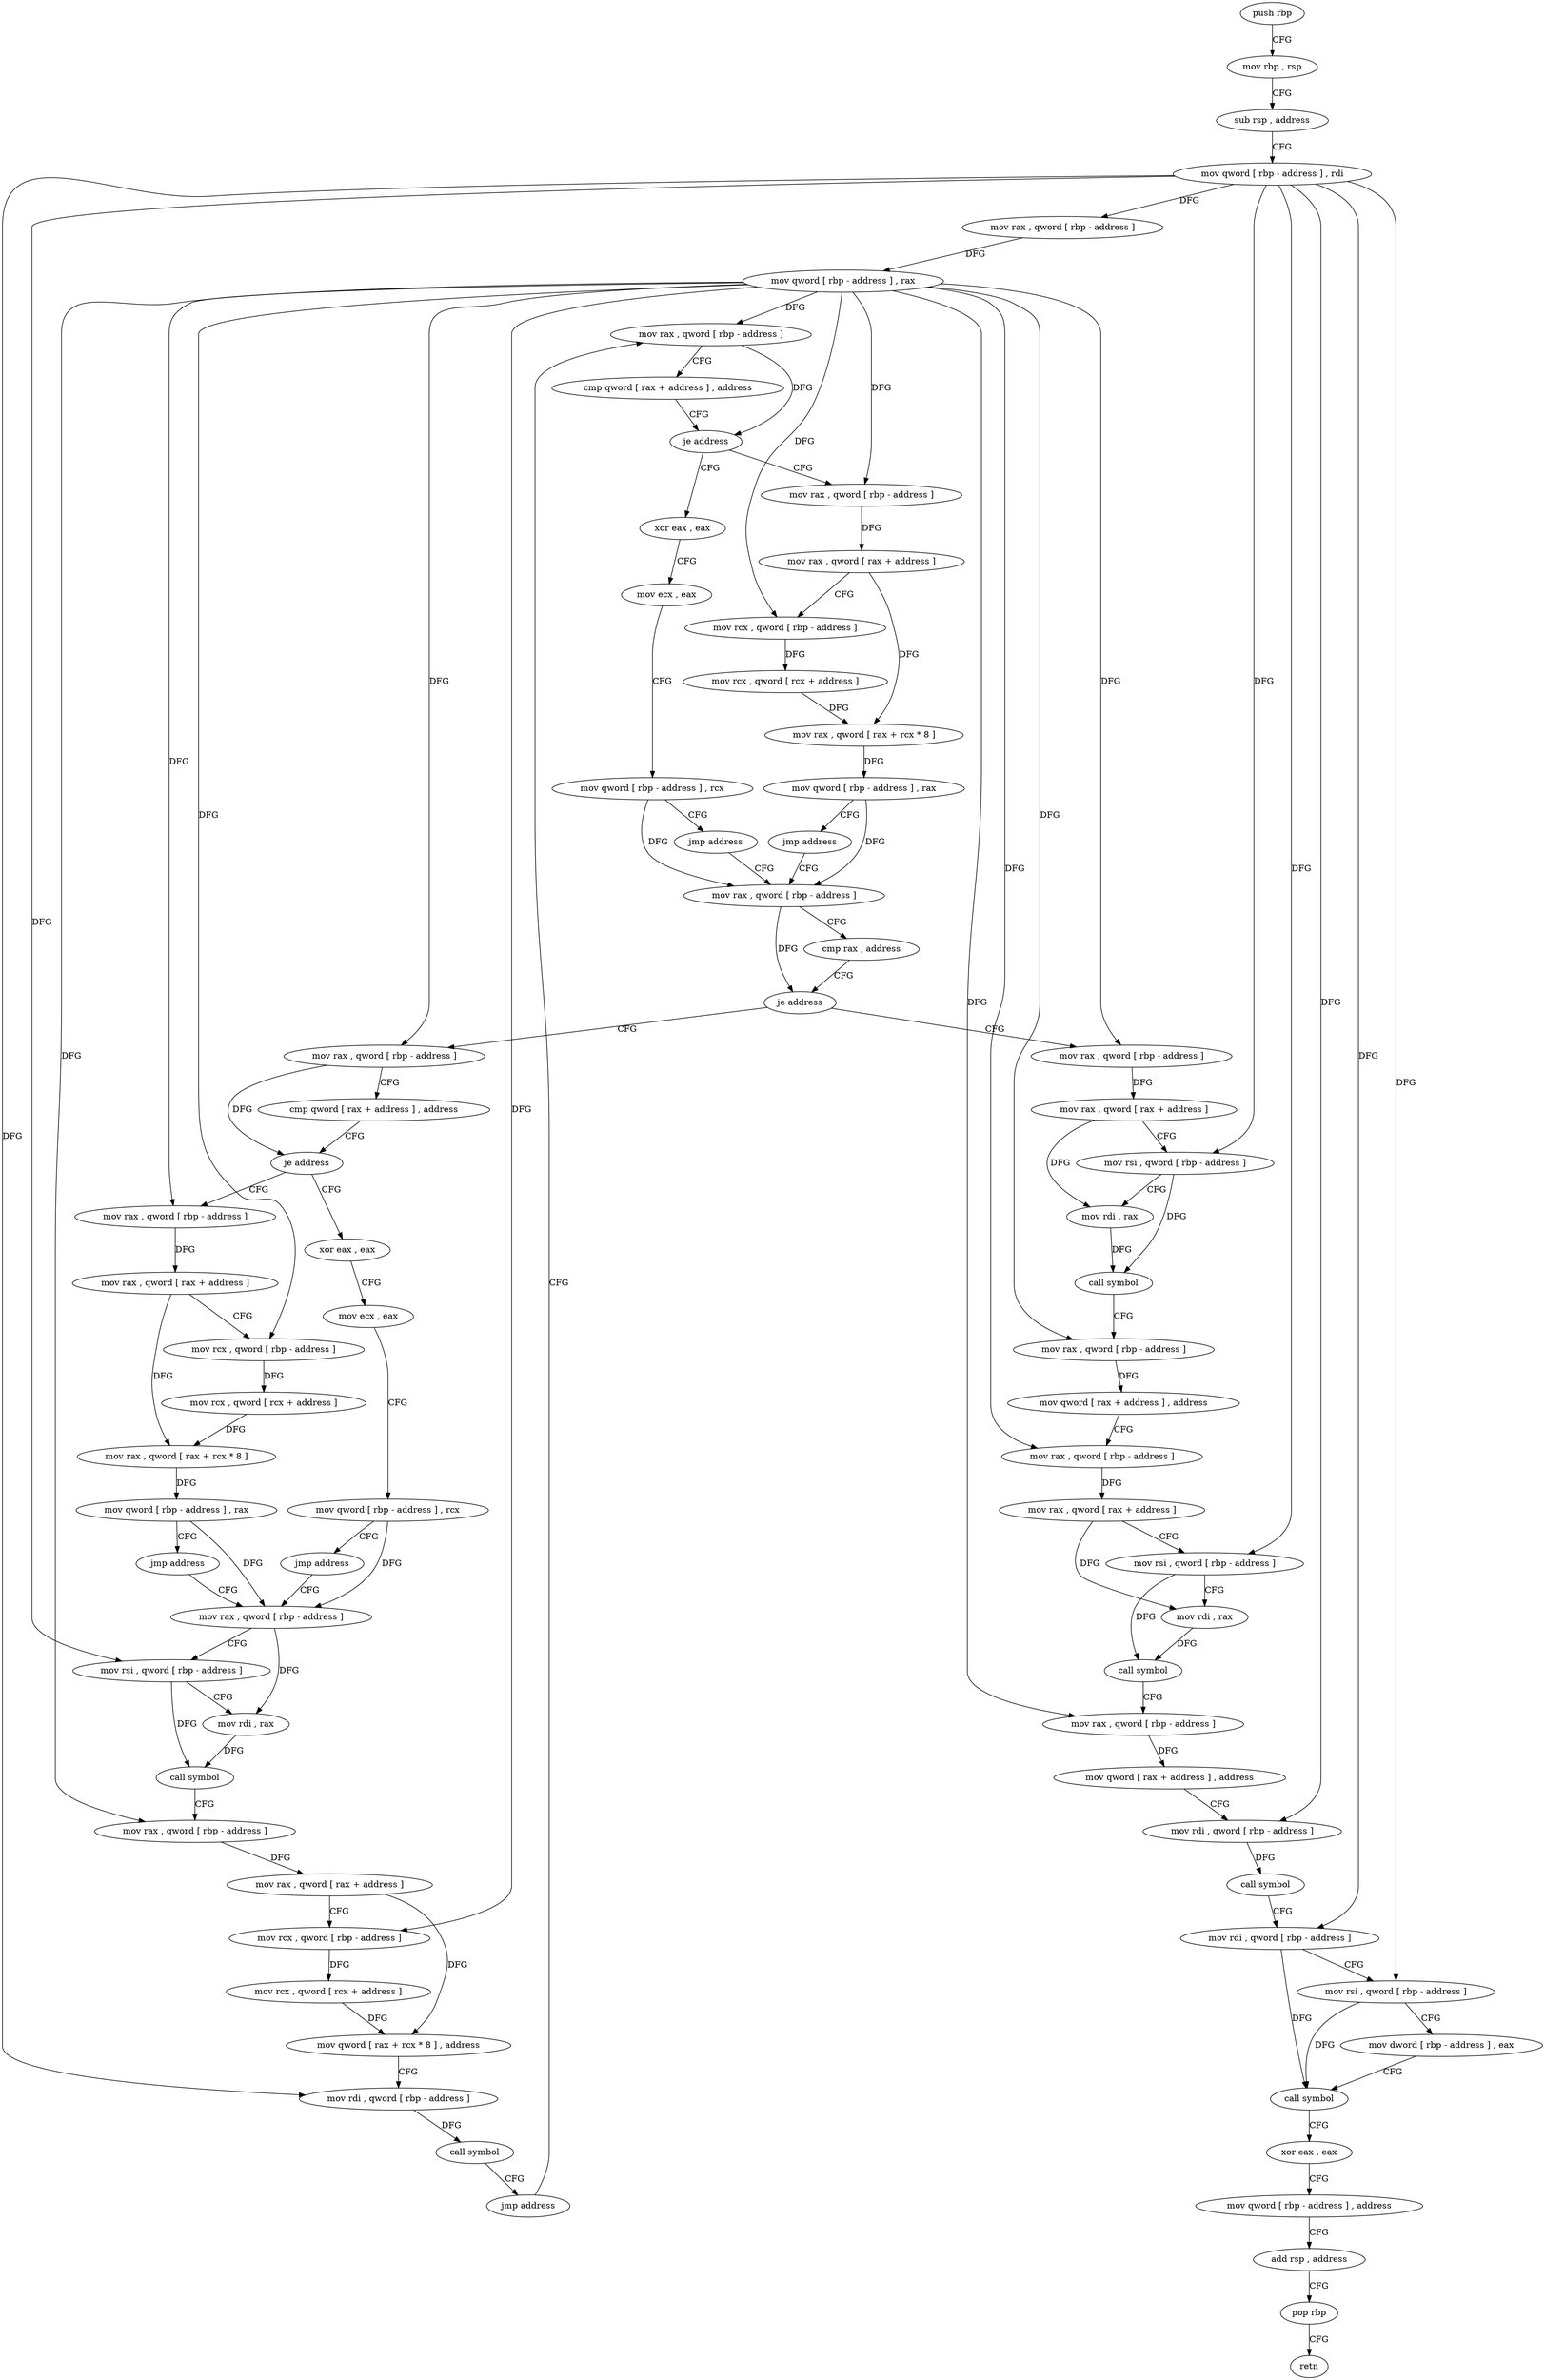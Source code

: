 digraph "func" {
"155056" [label = "push rbp" ]
"155057" [label = "mov rbp , rsp" ]
"155060" [label = "sub rsp , address" ]
"155064" [label = "mov qword [ rbp - address ] , rdi" ]
"155068" [label = "mov rax , qword [ rbp - address ]" ]
"155072" [label = "mov qword [ rbp - address ] , rax" ]
"155076" [label = "mov rax , qword [ rbp - address ]" ]
"155120" [label = "xor eax , eax" ]
"155122" [label = "mov ecx , eax" ]
"155124" [label = "mov qword [ rbp - address ] , rcx" ]
"155128" [label = "jmp address" ]
"155133" [label = "mov rax , qword [ rbp - address ]" ]
"155091" [label = "mov rax , qword [ rbp - address ]" ]
"155095" [label = "mov rax , qword [ rax + address ]" ]
"155099" [label = "mov rcx , qword [ rbp - address ]" ]
"155103" [label = "mov rcx , qword [ rcx + address ]" ]
"155107" [label = "mov rax , qword [ rax + rcx * 8 ]" ]
"155111" [label = "mov qword [ rbp - address ] , rax" ]
"155115" [label = "jmp address" ]
"155137" [label = "cmp rax , address" ]
"155141" [label = "je address" ]
"155258" [label = "mov rax , qword [ rbp - address ]" ]
"155147" [label = "mov rax , qword [ rbp - address ]" ]
"155262" [label = "mov rax , qword [ rax + address ]" ]
"155266" [label = "mov rsi , qword [ rbp - address ]" ]
"155270" [label = "mov rdi , rax" ]
"155273" [label = "call symbol" ]
"155278" [label = "mov rax , qword [ rbp - address ]" ]
"155282" [label = "mov qword [ rax + address ] , address" ]
"155290" [label = "mov rax , qword [ rbp - address ]" ]
"155294" [label = "mov rax , qword [ rax + address ]" ]
"155298" [label = "mov rsi , qword [ rbp - address ]" ]
"155302" [label = "mov rdi , rax" ]
"155305" [label = "call symbol" ]
"155310" [label = "mov rax , qword [ rbp - address ]" ]
"155314" [label = "mov qword [ rax + address ] , address" ]
"155322" [label = "mov rdi , qword [ rbp - address ]" ]
"155326" [label = "call symbol" ]
"155331" [label = "mov rdi , qword [ rbp - address ]" ]
"155335" [label = "mov rsi , qword [ rbp - address ]" ]
"155339" [label = "mov dword [ rbp - address ] , eax" ]
"155342" [label = "call symbol" ]
"155347" [label = "xor eax , eax" ]
"155349" [label = "mov qword [ rbp - address ] , address" ]
"155357" [label = "add rsp , address" ]
"155361" [label = "pop rbp" ]
"155362" [label = "retn" ]
"155151" [label = "cmp qword [ rax + address ] , address" ]
"155156" [label = "je address" ]
"155191" [label = "xor eax , eax" ]
"155162" [label = "mov rax , qword [ rbp - address ]" ]
"155193" [label = "mov ecx , eax" ]
"155195" [label = "mov qword [ rbp - address ] , rcx" ]
"155199" [label = "jmp address" ]
"155204" [label = "mov rax , qword [ rbp - address ]" ]
"155166" [label = "mov rax , qword [ rax + address ]" ]
"155170" [label = "mov rcx , qword [ rbp - address ]" ]
"155174" [label = "mov rcx , qword [ rcx + address ]" ]
"155178" [label = "mov rax , qword [ rax + rcx * 8 ]" ]
"155182" [label = "mov qword [ rbp - address ] , rax" ]
"155186" [label = "jmp address" ]
"155208" [label = "mov rsi , qword [ rbp - address ]" ]
"155212" [label = "mov rdi , rax" ]
"155215" [label = "call symbol" ]
"155220" [label = "mov rax , qword [ rbp - address ]" ]
"155224" [label = "mov rax , qword [ rax + address ]" ]
"155228" [label = "mov rcx , qword [ rbp - address ]" ]
"155232" [label = "mov rcx , qword [ rcx + address ]" ]
"155236" [label = "mov qword [ rax + rcx * 8 ] , address" ]
"155244" [label = "mov rdi , qword [ rbp - address ]" ]
"155248" [label = "call symbol" ]
"155253" [label = "jmp address" ]
"155080" [label = "cmp qword [ rax + address ] , address" ]
"155085" [label = "je address" ]
"155056" -> "155057" [ label = "CFG" ]
"155057" -> "155060" [ label = "CFG" ]
"155060" -> "155064" [ label = "CFG" ]
"155064" -> "155068" [ label = "DFG" ]
"155064" -> "155266" [ label = "DFG" ]
"155064" -> "155298" [ label = "DFG" ]
"155064" -> "155322" [ label = "DFG" ]
"155064" -> "155331" [ label = "DFG" ]
"155064" -> "155335" [ label = "DFG" ]
"155064" -> "155208" [ label = "DFG" ]
"155064" -> "155244" [ label = "DFG" ]
"155068" -> "155072" [ label = "DFG" ]
"155072" -> "155076" [ label = "DFG" ]
"155072" -> "155091" [ label = "DFG" ]
"155072" -> "155099" [ label = "DFG" ]
"155072" -> "155258" [ label = "DFG" ]
"155072" -> "155278" [ label = "DFG" ]
"155072" -> "155290" [ label = "DFG" ]
"155072" -> "155310" [ label = "DFG" ]
"155072" -> "155147" [ label = "DFG" ]
"155072" -> "155162" [ label = "DFG" ]
"155072" -> "155170" [ label = "DFG" ]
"155072" -> "155220" [ label = "DFG" ]
"155072" -> "155228" [ label = "DFG" ]
"155076" -> "155080" [ label = "CFG" ]
"155076" -> "155085" [ label = "DFG" ]
"155120" -> "155122" [ label = "CFG" ]
"155122" -> "155124" [ label = "CFG" ]
"155124" -> "155128" [ label = "CFG" ]
"155124" -> "155133" [ label = "DFG" ]
"155128" -> "155133" [ label = "CFG" ]
"155133" -> "155137" [ label = "CFG" ]
"155133" -> "155141" [ label = "DFG" ]
"155091" -> "155095" [ label = "DFG" ]
"155095" -> "155099" [ label = "CFG" ]
"155095" -> "155107" [ label = "DFG" ]
"155099" -> "155103" [ label = "DFG" ]
"155103" -> "155107" [ label = "DFG" ]
"155107" -> "155111" [ label = "DFG" ]
"155111" -> "155115" [ label = "CFG" ]
"155111" -> "155133" [ label = "DFG" ]
"155115" -> "155133" [ label = "CFG" ]
"155137" -> "155141" [ label = "CFG" ]
"155141" -> "155258" [ label = "CFG" ]
"155141" -> "155147" [ label = "CFG" ]
"155258" -> "155262" [ label = "DFG" ]
"155147" -> "155151" [ label = "CFG" ]
"155147" -> "155156" [ label = "DFG" ]
"155262" -> "155266" [ label = "CFG" ]
"155262" -> "155270" [ label = "DFG" ]
"155266" -> "155270" [ label = "CFG" ]
"155266" -> "155273" [ label = "DFG" ]
"155270" -> "155273" [ label = "DFG" ]
"155273" -> "155278" [ label = "CFG" ]
"155278" -> "155282" [ label = "DFG" ]
"155282" -> "155290" [ label = "CFG" ]
"155290" -> "155294" [ label = "DFG" ]
"155294" -> "155298" [ label = "CFG" ]
"155294" -> "155302" [ label = "DFG" ]
"155298" -> "155302" [ label = "CFG" ]
"155298" -> "155305" [ label = "DFG" ]
"155302" -> "155305" [ label = "DFG" ]
"155305" -> "155310" [ label = "CFG" ]
"155310" -> "155314" [ label = "DFG" ]
"155314" -> "155322" [ label = "CFG" ]
"155322" -> "155326" [ label = "DFG" ]
"155326" -> "155331" [ label = "CFG" ]
"155331" -> "155335" [ label = "CFG" ]
"155331" -> "155342" [ label = "DFG" ]
"155335" -> "155339" [ label = "CFG" ]
"155335" -> "155342" [ label = "DFG" ]
"155339" -> "155342" [ label = "CFG" ]
"155342" -> "155347" [ label = "CFG" ]
"155347" -> "155349" [ label = "CFG" ]
"155349" -> "155357" [ label = "CFG" ]
"155357" -> "155361" [ label = "CFG" ]
"155361" -> "155362" [ label = "CFG" ]
"155151" -> "155156" [ label = "CFG" ]
"155156" -> "155191" [ label = "CFG" ]
"155156" -> "155162" [ label = "CFG" ]
"155191" -> "155193" [ label = "CFG" ]
"155162" -> "155166" [ label = "DFG" ]
"155193" -> "155195" [ label = "CFG" ]
"155195" -> "155199" [ label = "CFG" ]
"155195" -> "155204" [ label = "DFG" ]
"155199" -> "155204" [ label = "CFG" ]
"155204" -> "155208" [ label = "CFG" ]
"155204" -> "155212" [ label = "DFG" ]
"155166" -> "155170" [ label = "CFG" ]
"155166" -> "155178" [ label = "DFG" ]
"155170" -> "155174" [ label = "DFG" ]
"155174" -> "155178" [ label = "DFG" ]
"155178" -> "155182" [ label = "DFG" ]
"155182" -> "155186" [ label = "CFG" ]
"155182" -> "155204" [ label = "DFG" ]
"155186" -> "155204" [ label = "CFG" ]
"155208" -> "155212" [ label = "CFG" ]
"155208" -> "155215" [ label = "DFG" ]
"155212" -> "155215" [ label = "DFG" ]
"155215" -> "155220" [ label = "CFG" ]
"155220" -> "155224" [ label = "DFG" ]
"155224" -> "155228" [ label = "CFG" ]
"155224" -> "155236" [ label = "DFG" ]
"155228" -> "155232" [ label = "DFG" ]
"155232" -> "155236" [ label = "DFG" ]
"155236" -> "155244" [ label = "CFG" ]
"155244" -> "155248" [ label = "DFG" ]
"155248" -> "155253" [ label = "CFG" ]
"155253" -> "155076" [ label = "CFG" ]
"155080" -> "155085" [ label = "CFG" ]
"155085" -> "155120" [ label = "CFG" ]
"155085" -> "155091" [ label = "CFG" ]
}
